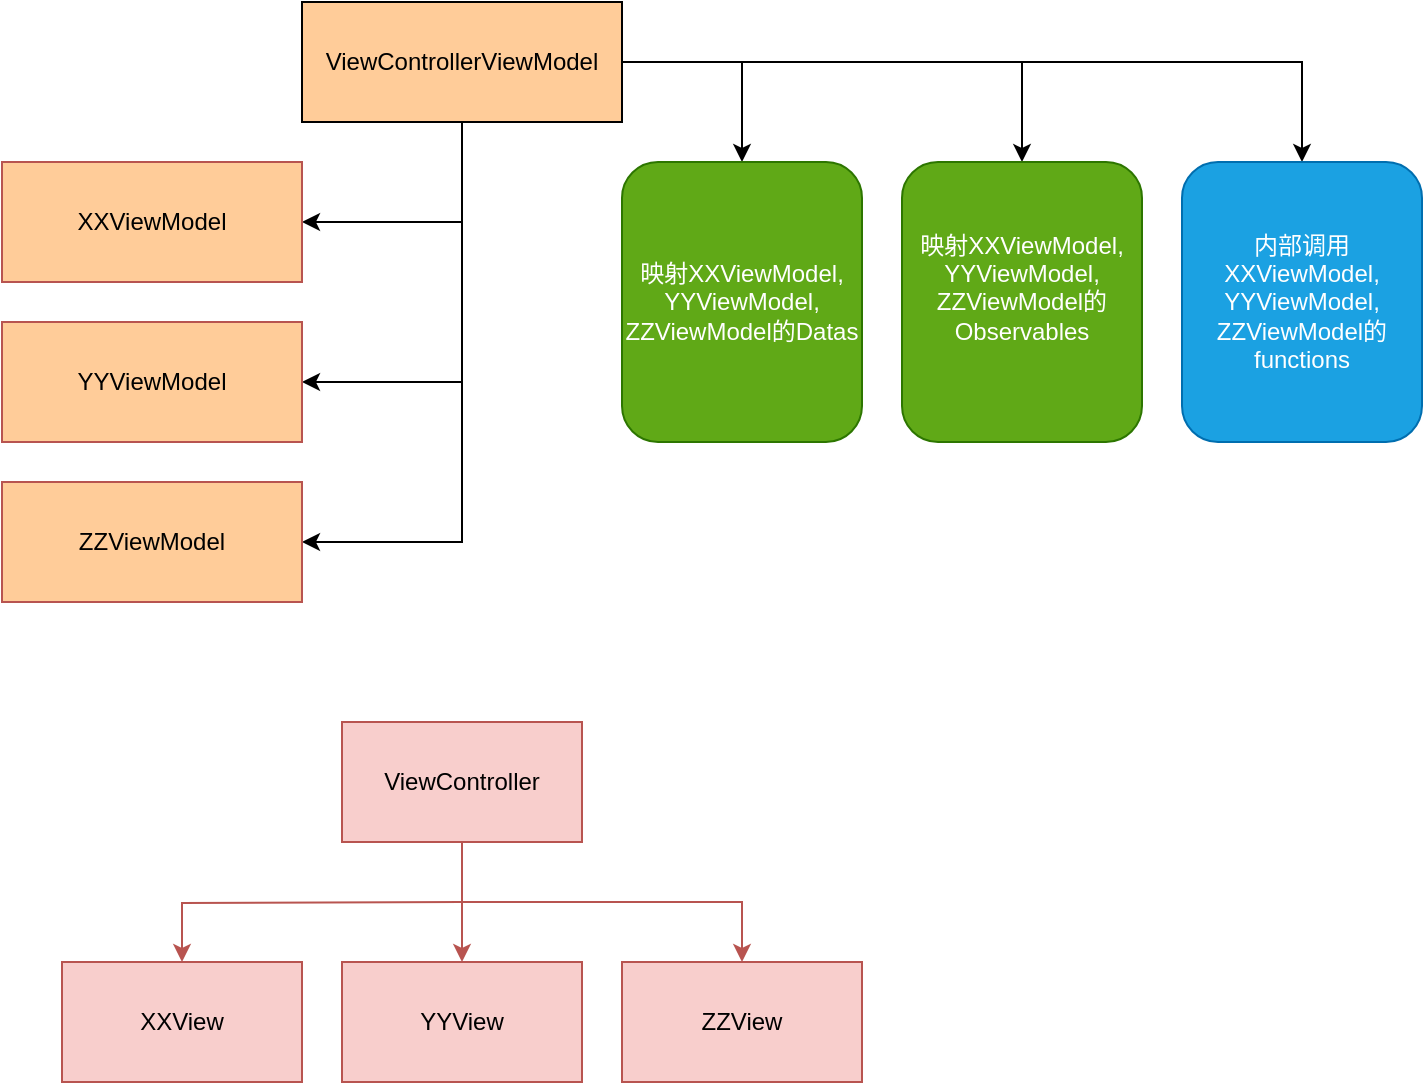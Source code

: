 <mxfile version="10.5.4" type="device"><diagram id="zm9_-x3clhMdmAW2jZtf" name="Page-1"><mxGraphModel dx="1078" dy="812" grid="1" gridSize="10" guides="1" tooltips="1" connect="1" arrows="1" fold="1" page="1" pageScale="1" pageWidth="827" pageHeight="1169" math="0" shadow="0"><root><mxCell id="0"/><mxCell id="1" parent="0"/><mxCell id="TlWM3ibIweypKjEz2A0l-26" style="edgeStyle=orthogonalEdgeStyle;rounded=0;orthogonalLoop=1;jettySize=auto;html=1;entryX=1;entryY=0.5;entryDx=0;entryDy=0;fontColor=#000000;" edge="1" parent="1" source="TlWM3ibIweypKjEz2A0l-1" target="TlWM3ibIweypKjEz2A0l-4"><mxGeometry relative="1" as="geometry"/></mxCell><mxCell id="TlWM3ibIweypKjEz2A0l-27" style="edgeStyle=orthogonalEdgeStyle;rounded=0;orthogonalLoop=1;jettySize=auto;html=1;entryX=1;entryY=0.5;entryDx=0;entryDy=0;fontColor=#000000;" edge="1" parent="1" source="TlWM3ibIweypKjEz2A0l-1" target="TlWM3ibIweypKjEz2A0l-16"><mxGeometry relative="1" as="geometry"/></mxCell><mxCell id="TlWM3ibIweypKjEz2A0l-28" style="edgeStyle=orthogonalEdgeStyle;rounded=0;orthogonalLoop=1;jettySize=auto;html=1;entryX=1;entryY=0.5;entryDx=0;entryDy=0;fontColor=#000000;" edge="1" parent="1" source="TlWM3ibIweypKjEz2A0l-1" target="TlWM3ibIweypKjEz2A0l-17"><mxGeometry relative="1" as="geometry"/></mxCell><mxCell id="TlWM3ibIweypKjEz2A0l-29" style="edgeStyle=orthogonalEdgeStyle;rounded=0;orthogonalLoop=1;jettySize=auto;html=1;entryX=0.5;entryY=0;entryDx=0;entryDy=0;fontColor=#000000;exitX=1;exitY=0.5;exitDx=0;exitDy=0;" edge="1" parent="1" source="TlWM3ibIweypKjEz2A0l-1" target="TlWM3ibIweypKjEz2A0l-11"><mxGeometry relative="1" as="geometry"/></mxCell><mxCell id="TlWM3ibIweypKjEz2A0l-30" style="edgeStyle=orthogonalEdgeStyle;rounded=0;orthogonalLoop=1;jettySize=auto;html=1;entryX=0.5;entryY=0;entryDx=0;entryDy=0;fontColor=#000000;" edge="1" parent="1" source="TlWM3ibIweypKjEz2A0l-1" target="TlWM3ibIweypKjEz2A0l-8"><mxGeometry relative="1" as="geometry"/></mxCell><mxCell id="TlWM3ibIweypKjEz2A0l-31" style="edgeStyle=orthogonalEdgeStyle;rounded=0;orthogonalLoop=1;jettySize=auto;html=1;entryX=0.5;entryY=0;entryDx=0;entryDy=0;fontColor=#000000;" edge="1" parent="1" source="TlWM3ibIweypKjEz2A0l-1" target="TlWM3ibIweypKjEz2A0l-9"><mxGeometry relative="1" as="geometry"/></mxCell><mxCell id="TlWM3ibIweypKjEz2A0l-1" value="ViewControllerViewModel" style="rounded=0;whiteSpace=wrap;html=1;fillColor=#FFCC99;" vertex="1" parent="1"><mxGeometry x="220" width="160" height="60" as="geometry"/></mxCell><mxCell id="TlWM3ibIweypKjEz2A0l-4" value="XXViewModel" style="rounded=0;whiteSpace=wrap;html=1;fillColor=#FFCC99;strokeColor=#b85450;" vertex="1" parent="1"><mxGeometry x="70" y="80" width="150" height="60" as="geometry"/></mxCell><mxCell id="TlWM3ibIweypKjEz2A0l-8" value="&lt;span&gt;映射XXViewModel, YYViewModel, ZZViewModel的Observables&lt;br&gt;&lt;br&gt;&lt;/span&gt;" style="rounded=1;whiteSpace=wrap;html=1;fillColor=#60a917;fontColor=#ffffff;strokeColor=#2D7600;" vertex="1" parent="1"><mxGeometry x="520" y="80" width="120" height="140" as="geometry"/></mxCell><mxCell id="TlWM3ibIweypKjEz2A0l-9" value="&lt;span&gt;内部调用&lt;/span&gt;XXViewModel, YYViewModel, ZZViewModel的functions&lt;span&gt;&lt;br&gt;&lt;/span&gt;" style="rounded=1;whiteSpace=wrap;html=1;fillColor=#1ba1e2;fontColor=#ffffff;strokeColor=#006EAF;" vertex="1" parent="1"><mxGeometry x="660" y="80" width="120" height="140" as="geometry"/></mxCell><mxCell id="TlWM3ibIweypKjEz2A0l-11" value="映射XXViewModel, YYViewModel, ZZViewModel的Datas&lt;br&gt;" style="rounded=1;whiteSpace=wrap;html=1;fillColor=#60a917;fontColor=#ffffff;strokeColor=#2D7600;" vertex="1" parent="1"><mxGeometry x="380" y="80" width="120" height="140" as="geometry"/></mxCell><mxCell id="TlWM3ibIweypKjEz2A0l-16" value="YYViewModel" style="rounded=0;whiteSpace=wrap;html=1;fillColor=#FFCC99;strokeColor=#b85450;" vertex="1" parent="1"><mxGeometry x="70" y="160" width="150" height="60" as="geometry"/></mxCell><mxCell id="TlWM3ibIweypKjEz2A0l-17" value="ZZViewModel" style="rounded=0;whiteSpace=wrap;html=1;fillColor=#FFCC99;strokeColor=#b85450;" vertex="1" parent="1"><mxGeometry x="70" y="240" width="150" height="60" as="geometry"/></mxCell><mxCell id="TlWM3ibIweypKjEz2A0l-23" style="edgeStyle=orthogonalEdgeStyle;rounded=0;orthogonalLoop=1;jettySize=auto;html=1;entryX=0.5;entryY=0;entryDx=0;entryDy=0;fontColor=#000000;fillColor=#f8cecc;strokeColor=#b85450;" edge="1" parent="1" source="TlWM3ibIweypKjEz2A0l-18" target="TlWM3ibIweypKjEz2A0l-20"><mxGeometry relative="1" as="geometry"/></mxCell><mxCell id="TlWM3ibIweypKjEz2A0l-24" style="edgeStyle=orthogonalEdgeStyle;rounded=0;orthogonalLoop=1;jettySize=auto;html=1;entryX=0.5;entryY=0;entryDx=0;entryDy=0;fontColor=#000000;exitX=0.5;exitY=1;exitDx=0;exitDy=0;fillColor=#f8cecc;strokeColor=#b85450;" edge="1" parent="1" source="TlWM3ibIweypKjEz2A0l-18" target="TlWM3ibIweypKjEz2A0l-21"><mxGeometry relative="1" as="geometry"/></mxCell><mxCell id="TlWM3ibIweypKjEz2A0l-25" style="edgeStyle=orthogonalEdgeStyle;rounded=0;orthogonalLoop=1;jettySize=auto;html=1;entryX=0.5;entryY=0;entryDx=0;entryDy=0;fontColor=#000000;fillColor=#f8cecc;strokeColor=#b85450;" edge="1" parent="1" target="TlWM3ibIweypKjEz2A0l-19"><mxGeometry relative="1" as="geometry"><mxPoint x="300" y="450" as="sourcePoint"/></mxGeometry></mxCell><mxCell id="TlWM3ibIweypKjEz2A0l-18" value="ViewController" style="rounded=0;whiteSpace=wrap;html=1;fillColor=#f8cecc;strokeColor=#b85450;" vertex="1" parent="1"><mxGeometry x="240" y="360" width="120" height="60" as="geometry"/></mxCell><mxCell id="TlWM3ibIweypKjEz2A0l-19" value="XXView" style="rounded=0;whiteSpace=wrap;html=1;fillColor=#f8cecc;strokeColor=#b85450;" vertex="1" parent="1"><mxGeometry x="100" y="480" width="120" height="60" as="geometry"/></mxCell><mxCell id="TlWM3ibIweypKjEz2A0l-20" value="YYView" style="rounded=0;whiteSpace=wrap;html=1;fillColor=#f8cecc;strokeColor=#b85450;" vertex="1" parent="1"><mxGeometry x="240" y="480" width="120" height="60" as="geometry"/></mxCell><mxCell id="TlWM3ibIweypKjEz2A0l-21" value="ZZView" style="rounded=0;whiteSpace=wrap;html=1;fillColor=#f8cecc;strokeColor=#b85450;" vertex="1" parent="1"><mxGeometry x="380" y="480" width="120" height="60" as="geometry"/></mxCell></root></mxGraphModel></diagram></mxfile>